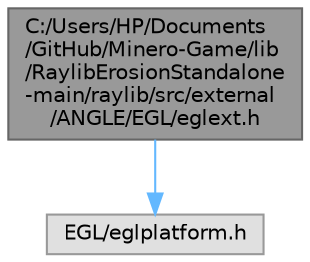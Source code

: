 digraph "C:/Users/HP/Documents/GitHub/Minero-Game/lib/RaylibErosionStandalone-main/raylib/src/external/ANGLE/EGL/eglext.h"
{
 // LATEX_PDF_SIZE
  bgcolor="transparent";
  edge [fontname=Helvetica,fontsize=10,labelfontname=Helvetica,labelfontsize=10];
  node [fontname=Helvetica,fontsize=10,shape=box,height=0.2,width=0.4];
  Node1 [id="Node000001",label="C:/Users/HP/Documents\l/GitHub/Minero-Game/lib\l/RaylibErosionStandalone\l-main/raylib/src/external\l/ANGLE/EGL/eglext.h",height=0.2,width=0.4,color="gray40", fillcolor="grey60", style="filled", fontcolor="black",tooltip=" "];
  Node1 -> Node2 [id="edge1_Node000001_Node000002",color="steelblue1",style="solid",tooltip=" "];
  Node2 [id="Node000002",label="EGL/eglplatform.h",height=0.2,width=0.4,color="grey60", fillcolor="#E0E0E0", style="filled",tooltip=" "];
}
